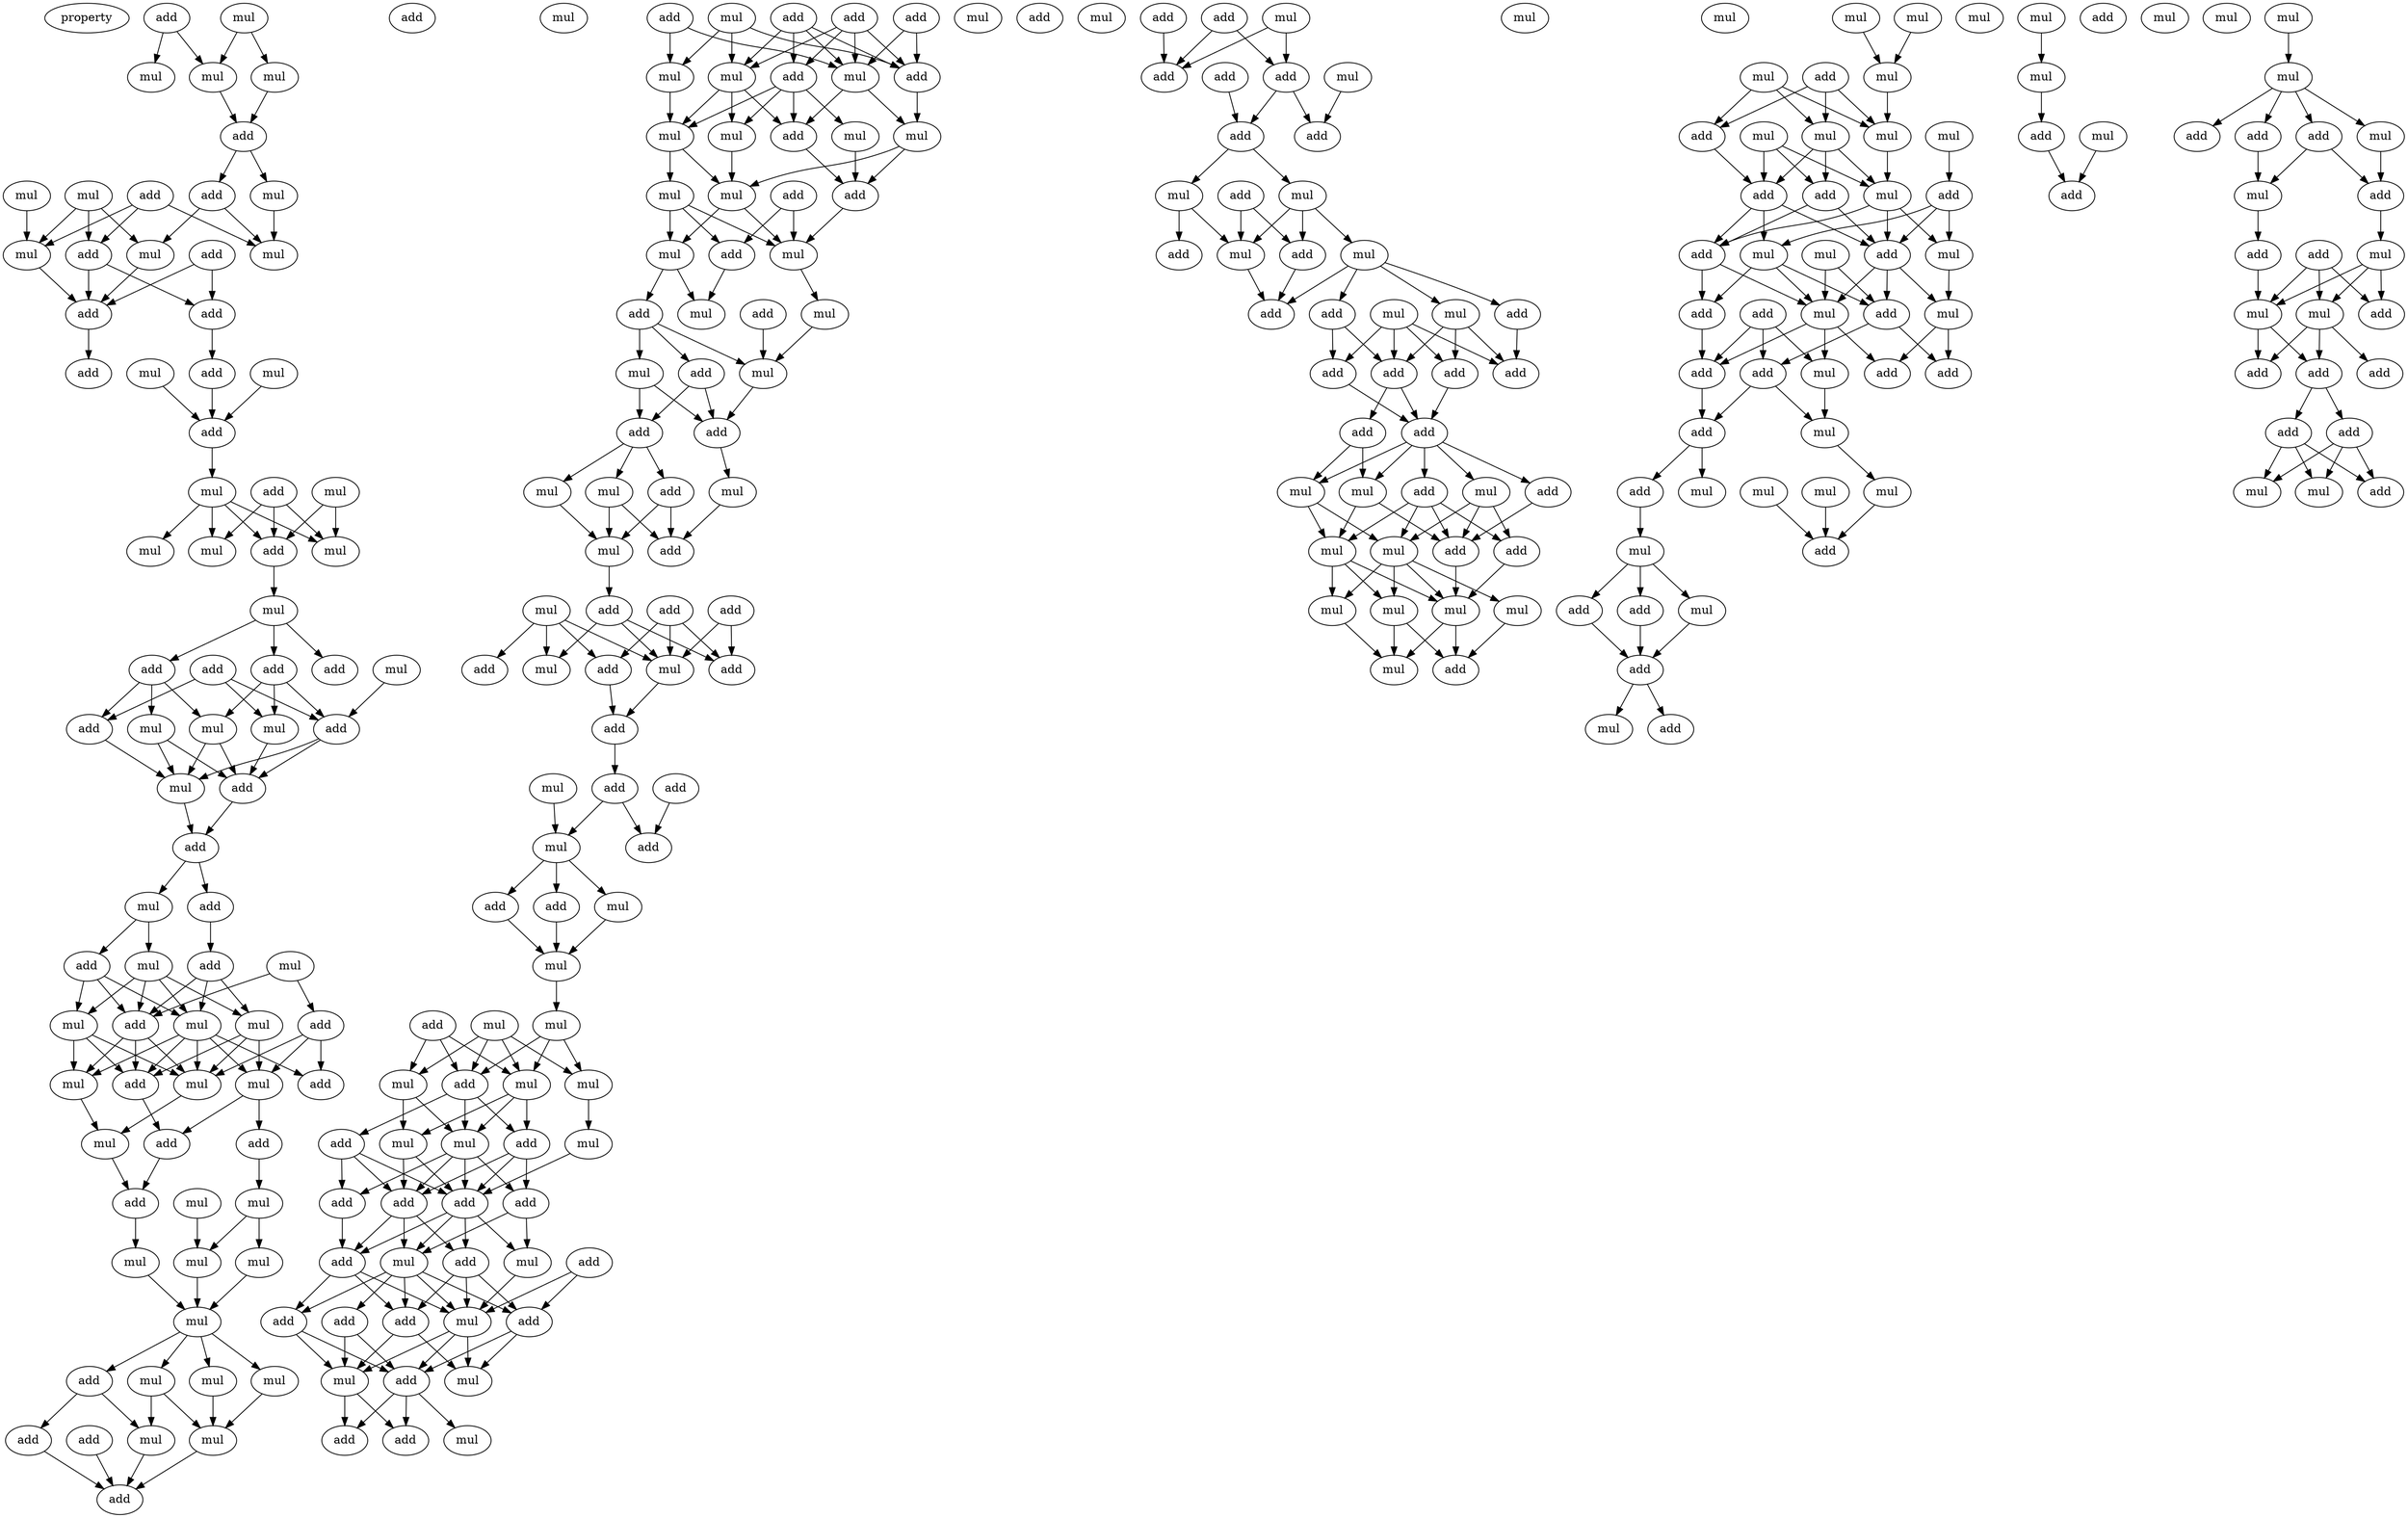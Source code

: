 digraph {
    node [fontcolor=black]
    property [mul=2,lf=1.2]
    0 [ label = add ];
    1 [ label = mul ];
    2 [ label = mul ];
    3 [ label = mul ];
    4 [ label = add ];
    5 [ label = mul ];
    6 [ label = mul ];
    7 [ label = add ];
    8 [ label = mul ];
    9 [ label = add ];
    10 [ label = mul ];
    11 [ label = add ];
    12 [ label = mul ];
    13 [ label = add ];
    14 [ label = mul ];
    15 [ label = mul ];
    16 [ label = mul ];
    17 [ label = add ];
    18 [ label = add ];
    19 [ label = add ];
    20 [ label = add ];
    21 [ label = mul ];
    22 [ label = mul ];
    23 [ label = add ];
    24 [ label = add ];
    25 [ label = mul ];
    26 [ label = add ];
    27 [ label = mul ];
    28 [ label = mul ];
    29 [ label = mul ];
    30 [ label = mul ];
    31 [ label = add ];
    32 [ label = mul ];
    33 [ label = add ];
    34 [ label = mul ];
    35 [ label = add ];
    36 [ label = add ];
    37 [ label = add ];
    38 [ label = add ];
    39 [ label = mul ];
    40 [ label = mul ];
    41 [ label = add ];
    42 [ label = mul ];
    43 [ label = add ];
    44 [ label = mul ];
    45 [ label = add ];
    46 [ label = mul ];
    47 [ label = add ];
    48 [ label = mul ];
    49 [ label = add ];
    50 [ label = add ];
    51 [ label = mul ];
    52 [ label = mul ];
    53 [ label = mul ];
    54 [ label = add ];
    55 [ label = mul ];
    56 [ label = add ];
    57 [ label = mul ];
    58 [ label = mul ];
    59 [ label = mul ];
    60 [ label = add ];
    61 [ label = add ];
    62 [ label = add ];
    63 [ label = add ];
    64 [ label = mul ];
    65 [ label = mul ];
    66 [ label = mul ];
    67 [ label = add ];
    68 [ label = mul ];
    69 [ label = mul ];
    70 [ label = mul ];
    71 [ label = mul ];
    72 [ label = mul ];
    73 [ label = mul ];
    74 [ label = mul ];
    75 [ label = add ];
    76 [ label = mul ];
    77 [ label = add ];
    78 [ label = mul ];
    79 [ label = add ];
    80 [ label = add ];
    81 [ label = add ];
    82 [ label = mul ];
    83 [ label = add ];
    84 [ label = add ];
    85 [ label = add ];
    86 [ label = mul ];
    87 [ label = add ];
    88 [ label = mul ];
    89 [ label = mul ];
    90 [ label = add ];
    91 [ label = mul ];
    92 [ label = mul ];
    93 [ label = mul ];
    94 [ label = add ];
    95 [ label = mul ];
    96 [ label = mul ];
    97 [ label = add ];
    98 [ label = mul ];
    99 [ label = add ];
    100 [ label = add ];
    101 [ label = mul ];
    102 [ label = mul ];
    103 [ label = mul ];
    104 [ label = add ];
    105 [ label = mul ];
    106 [ label = add ];
    107 [ label = mul ];
    108 [ label = mul ];
    109 [ label = add ];
    110 [ label = add ];
    111 [ label = add ];
    112 [ label = mul ];
    113 [ label = mul ];
    114 [ label = mul ];
    115 [ label = add ];
    116 [ label = mul ];
    117 [ label = add ];
    118 [ label = mul ];
    119 [ label = add ];
    120 [ label = add ];
    121 [ label = add ];
    122 [ label = add ];
    123 [ label = mul ];
    124 [ label = add ];
    125 [ label = add ];
    126 [ label = mul ];
    127 [ label = add ];
    128 [ label = add ];
    129 [ label = mul ];
    130 [ label = add ];
    131 [ label = mul ];
    132 [ label = add ];
    133 [ label = add ];
    134 [ label = add ];
    135 [ label = mul ];
    136 [ label = mul ];
    137 [ label = mul ];
    138 [ label = mul ];
    139 [ label = add ];
    140 [ label = mul ];
    141 [ label = add ];
    142 [ label = add ];
    143 [ label = mul ];
    144 [ label = mul ];
    145 [ label = mul ];
    146 [ label = add ];
    147 [ label = mul ];
    148 [ label = mul ];
    149 [ label = mul ];
    150 [ label = add ];
    151 [ label = add ];
    152 [ label = add ];
    153 [ label = add ];
    154 [ label = add ];
    155 [ label = add ];
    156 [ label = mul ];
    157 [ label = add ];
    158 [ label = add ];
    159 [ label = mul ];
    160 [ label = add ];
    161 [ label = mul ];
    162 [ label = add ];
    163 [ label = add ];
    164 [ label = add ];
    165 [ label = mul ];
    166 [ label = add ];
    167 [ label = mul ];
    168 [ label = mul ];
    169 [ label = add ];
    170 [ label = add ];
    171 [ label = mul ];
    172 [ label = mul ];
    173 [ label = add ];
    174 [ label = add ];
    175 [ label = add ];
    176 [ label = add ];
    177 [ label = mul ];
    178 [ label = add ];
    179 [ label = add ];
    180 [ label = add ];
    181 [ label = mul ];
    182 [ label = mul ];
    183 [ label = add ];
    184 [ label = mul ];
    185 [ label = mul ];
    186 [ label = add ];
    187 [ label = mul ];
    188 [ label = add ];
    189 [ label = add ];
    190 [ label = add ];
    191 [ label = add ];
    192 [ label = mul ];
    193 [ label = mul ];
    194 [ label = add ];
    195 [ label = add ];
    196 [ label = mul ];
    197 [ label = add ];
    198 [ label = add ];
    199 [ label = add ];
    200 [ label = add ];
    201 [ label = add ];
    202 [ label = add ];
    203 [ label = mul ];
    204 [ label = mul ];
    205 [ label = mul ];
    206 [ label = add ];
    207 [ label = mul ];
    208 [ label = mul ];
    209 [ label = add ];
    210 [ label = mul ];
    211 [ label = mul ];
    212 [ label = mul ];
    213 [ label = mul ];
    214 [ label = mul ];
    215 [ label = add ];
    216 [ label = mul ];
    217 [ label = mul ];
    218 [ label = mul ];
    219 [ label = mul ];
    220 [ label = add ];
    221 [ label = mul ];
    222 [ label = mul ];
    223 [ label = add ];
    224 [ label = mul ];
    225 [ label = mul ];
    226 [ label = add ];
    227 [ label = add ];
    228 [ label = add ];
    229 [ label = mul ];
    230 [ label = add ];
    231 [ label = mul ];
    232 [ label = add ];
    233 [ label = mul ];
    234 [ label = mul ];
    235 [ label = mul ];
    236 [ label = add ];
    237 [ label = mul ];
    238 [ label = add ];
    239 [ label = add ];
    240 [ label = mul ];
    241 [ label = add ];
    242 [ label = add ];
    243 [ label = add ];
    244 [ label = add ];
    245 [ label = mul ];
    246 [ label = add ];
    247 [ label = add ];
    248 [ label = mul ];
    249 [ label = mul ];
    250 [ label = mul ];
    251 [ label = mul ];
    252 [ label = add ];
    253 [ label = mul ];
    254 [ label = add ];
    255 [ label = add ];
    256 [ label = mul ];
    257 [ label = add ];
    258 [ label = mul ];
    259 [ label = mul ];
    260 [ label = add ];
    261 [ label = mul ];
    262 [ label = mul ];
    263 [ label = add ];
    264 [ label = mul ];
    265 [ label = add ];
    266 [ label = mul ];
    267 [ label = add ];
    268 [ label = mul ];
    269 [ label = mul ];
    270 [ label = mul ];
    271 [ label = add ];
    272 [ label = add ];
    273 [ label = mul ];
    274 [ label = add ];
    275 [ label = mul ];
    276 [ label = add ];
    277 [ label = mul ];
    278 [ label = add ];
    279 [ label = add ];
    280 [ label = mul ];
    281 [ label = add ];
    282 [ label = mul ];
    283 [ label = add ];
    284 [ label = add ];
    285 [ label = add ];
    286 [ label = add ];
    287 [ label = add ];
    288 [ label = mul ];
    289 [ label = mul ];
    290 [ label = add ];
    0 -> 2 [ name = 0 ];
    0 -> 5 [ name = 1 ];
    1 -> 3 [ name = 2 ];
    1 -> 5 [ name = 3 ];
    3 -> 7 [ name = 4 ];
    5 -> 7 [ name = 5 ];
    7 -> 11 [ name = 6 ];
    7 -> 12 [ name = 7 ];
    8 -> 13 [ name = 8 ];
    8 -> 14 [ name = 9 ];
    8 -> 15 [ name = 10 ];
    9 -> 13 [ name = 11 ];
    9 -> 14 [ name = 12 ];
    9 -> 16 [ name = 13 ];
    10 -> 14 [ name = 14 ];
    11 -> 15 [ name = 15 ];
    11 -> 16 [ name = 16 ];
    12 -> 16 [ name = 17 ];
    13 -> 18 [ name = 18 ];
    13 -> 19 [ name = 19 ];
    14 -> 18 [ name = 20 ];
    15 -> 18 [ name = 21 ];
    17 -> 18 [ name = 22 ];
    17 -> 19 [ name = 23 ];
    18 -> 23 [ name = 24 ];
    19 -> 20 [ name = 25 ];
    20 -> 24 [ name = 26 ];
    21 -> 24 [ name = 27 ];
    22 -> 24 [ name = 28 ];
    24 -> 25 [ name = 29 ];
    25 -> 28 [ name = 30 ];
    25 -> 29 [ name = 31 ];
    25 -> 30 [ name = 32 ];
    25 -> 31 [ name = 33 ];
    26 -> 28 [ name = 34 ];
    26 -> 30 [ name = 35 ];
    26 -> 31 [ name = 36 ];
    27 -> 30 [ name = 37 ];
    27 -> 31 [ name = 38 ];
    31 -> 32 [ name = 39 ];
    32 -> 35 [ name = 40 ];
    32 -> 36 [ name = 41 ];
    32 -> 37 [ name = 42 ];
    33 -> 38 [ name = 43 ];
    33 -> 41 [ name = 44 ];
    33 -> 42 [ name = 45 ];
    34 -> 38 [ name = 46 ];
    35 -> 39 [ name = 47 ];
    35 -> 40 [ name = 48 ];
    35 -> 41 [ name = 49 ];
    37 -> 38 [ name = 50 ];
    37 -> 40 [ name = 51 ];
    37 -> 42 [ name = 52 ];
    38 -> 43 [ name = 53 ];
    38 -> 44 [ name = 54 ];
    39 -> 43 [ name = 55 ];
    39 -> 44 [ name = 56 ];
    40 -> 43 [ name = 57 ];
    40 -> 44 [ name = 58 ];
    41 -> 44 [ name = 59 ];
    42 -> 43 [ name = 60 ];
    43 -> 45 [ name = 61 ];
    44 -> 45 [ name = 62 ];
    45 -> 46 [ name = 63 ];
    45 -> 47 [ name = 64 ];
    46 -> 50 [ name = 65 ];
    46 -> 51 [ name = 66 ];
    47 -> 49 [ name = 67 ];
    48 -> 54 [ name = 68 ];
    48 -> 56 [ name = 69 ];
    49 -> 52 [ name = 70 ];
    49 -> 53 [ name = 71 ];
    49 -> 54 [ name = 72 ];
    50 -> 53 [ name = 73 ];
    50 -> 54 [ name = 74 ];
    50 -> 55 [ name = 75 ];
    51 -> 52 [ name = 76 ];
    51 -> 53 [ name = 77 ];
    51 -> 54 [ name = 78 ];
    51 -> 55 [ name = 79 ];
    52 -> 57 [ name = 80 ];
    52 -> 58 [ name = 81 ];
    52 -> 60 [ name = 82 ];
    53 -> 57 [ name = 83 ];
    53 -> 58 [ name = 84 ];
    53 -> 59 [ name = 85 ];
    53 -> 60 [ name = 86 ];
    53 -> 61 [ name = 87 ];
    54 -> 57 [ name = 88 ];
    54 -> 59 [ name = 89 ];
    54 -> 60 [ name = 90 ];
    55 -> 57 [ name = 91 ];
    55 -> 59 [ name = 92 ];
    55 -> 60 [ name = 93 ];
    56 -> 57 [ name = 94 ];
    56 -> 58 [ name = 95 ];
    56 -> 61 [ name = 96 ];
    57 -> 64 [ name = 97 ];
    58 -> 62 [ name = 98 ];
    58 -> 63 [ name = 99 ];
    59 -> 64 [ name = 100 ];
    60 -> 62 [ name = 101 ];
    62 -> 67 [ name = 102 ];
    63 -> 66 [ name = 103 ];
    64 -> 67 [ name = 104 ];
    65 -> 70 [ name = 105 ];
    66 -> 68 [ name = 106 ];
    66 -> 70 [ name = 107 ];
    67 -> 69 [ name = 108 ];
    68 -> 71 [ name = 109 ];
    69 -> 71 [ name = 110 ];
    70 -> 71 [ name = 111 ];
    71 -> 72 [ name = 112 ];
    71 -> 73 [ name = 113 ];
    71 -> 74 [ name = 114 ];
    71 -> 75 [ name = 115 ];
    72 -> 78 [ name = 116 ];
    73 -> 78 [ name = 117 ];
    74 -> 76 [ name = 118 ];
    74 -> 78 [ name = 119 ];
    75 -> 76 [ name = 120 ];
    75 -> 79 [ name = 121 ];
    76 -> 80 [ name = 122 ];
    77 -> 80 [ name = 123 ];
    78 -> 80 [ name = 124 ];
    79 -> 80 [ name = 125 ];
    81 -> 87 [ name = 126 ];
    81 -> 89 [ name = 127 ];
    82 -> 86 [ name = 128 ];
    82 -> 87 [ name = 129 ];
    82 -> 88 [ name = 130 ];
    83 -> 87 [ name = 131 ];
    83 -> 88 [ name = 132 ];
    83 -> 89 [ name = 133 ];
    83 -> 90 [ name = 134 ];
    84 -> 86 [ name = 135 ];
    84 -> 89 [ name = 136 ];
    85 -> 87 [ name = 137 ];
    85 -> 88 [ name = 138 ];
    85 -> 89 [ name = 139 ];
    85 -> 90 [ name = 140 ];
    86 -> 93 [ name = 141 ];
    87 -> 92 [ name = 142 ];
    88 -> 93 [ name = 143 ];
    88 -> 94 [ name = 144 ];
    88 -> 95 [ name = 145 ];
    89 -> 92 [ name = 146 ];
    89 -> 94 [ name = 147 ];
    90 -> 91 [ name = 148 ];
    90 -> 93 [ name = 149 ];
    90 -> 94 [ name = 150 ];
    90 -> 95 [ name = 151 ];
    91 -> 99 [ name = 152 ];
    92 -> 98 [ name = 153 ];
    92 -> 99 [ name = 154 ];
    93 -> 96 [ name = 155 ];
    93 -> 98 [ name = 156 ];
    94 -> 99 [ name = 157 ];
    95 -> 98 [ name = 158 ];
    96 -> 100 [ name = 159 ];
    96 -> 101 [ name = 160 ];
    96 -> 102 [ name = 161 ];
    97 -> 100 [ name = 162 ];
    97 -> 101 [ name = 163 ];
    98 -> 101 [ name = 164 ];
    98 -> 102 [ name = 165 ];
    99 -> 101 [ name = 166 ];
    100 -> 103 [ name = 167 ];
    101 -> 105 [ name = 168 ];
    102 -> 103 [ name = 169 ];
    102 -> 104 [ name = 170 ];
    104 -> 107 [ name = 171 ];
    104 -> 108 [ name = 172 ];
    104 -> 109 [ name = 173 ];
    105 -> 107 [ name = 174 ];
    106 -> 107 [ name = 175 ];
    107 -> 111 [ name = 176 ];
    108 -> 110 [ name = 177 ];
    108 -> 111 [ name = 178 ];
    109 -> 110 [ name = 179 ];
    109 -> 111 [ name = 180 ];
    110 -> 112 [ name = 181 ];
    110 -> 113 [ name = 182 ];
    110 -> 115 [ name = 183 ];
    111 -> 114 [ name = 184 ];
    112 -> 116 [ name = 185 ];
    113 -> 116 [ name = 186 ];
    113 -> 117 [ name = 187 ];
    114 -> 117 [ name = 188 ];
    115 -> 116 [ name = 189 ];
    115 -> 117 [ name = 190 ];
    116 -> 119 [ name = 191 ];
    118 -> 122 [ name = 192 ];
    118 -> 123 [ name = 193 ];
    118 -> 124 [ name = 194 ];
    118 -> 126 [ name = 195 ];
    119 -> 123 [ name = 196 ];
    119 -> 125 [ name = 197 ];
    119 -> 126 [ name = 198 ];
    120 -> 125 [ name = 199 ];
    120 -> 126 [ name = 200 ];
    121 -> 124 [ name = 201 ];
    121 -> 125 [ name = 202 ];
    121 -> 126 [ name = 203 ];
    124 -> 127 [ name = 204 ];
    126 -> 127 [ name = 205 ];
    127 -> 130 [ name = 206 ];
    128 -> 132 [ name = 207 ];
    129 -> 131 [ name = 208 ];
    130 -> 131 [ name = 209 ];
    130 -> 132 [ name = 210 ];
    131 -> 133 [ name = 211 ];
    131 -> 134 [ name = 212 ];
    131 -> 136 [ name = 213 ];
    133 -> 137 [ name = 214 ];
    134 -> 137 [ name = 215 ];
    136 -> 137 [ name = 216 ];
    137 -> 140 [ name = 217 ];
    138 -> 142 [ name = 218 ];
    138 -> 143 [ name = 219 ];
    138 -> 144 [ name = 220 ];
    138 -> 145 [ name = 221 ];
    139 -> 142 [ name = 222 ];
    139 -> 144 [ name = 223 ];
    139 -> 145 [ name = 224 ];
    140 -> 142 [ name = 225 ];
    140 -> 143 [ name = 226 ];
    140 -> 144 [ name = 227 ];
    142 -> 146 [ name = 228 ];
    142 -> 148 [ name = 229 ];
    142 -> 150 [ name = 230 ];
    143 -> 147 [ name = 231 ];
    144 -> 146 [ name = 232 ];
    144 -> 148 [ name = 233 ];
    144 -> 149 [ name = 234 ];
    145 -> 148 [ name = 235 ];
    145 -> 149 [ name = 236 ];
    146 -> 151 [ name = 237 ];
    146 -> 153 [ name = 238 ];
    146 -> 154 [ name = 239 ];
    147 -> 153 [ name = 240 ];
    148 -> 151 [ name = 241 ];
    148 -> 152 [ name = 242 ];
    148 -> 153 [ name = 243 ];
    148 -> 154 [ name = 244 ];
    149 -> 151 [ name = 245 ];
    149 -> 153 [ name = 246 ];
    150 -> 151 [ name = 247 ];
    150 -> 152 [ name = 248 ];
    150 -> 153 [ name = 249 ];
    151 -> 155 [ name = 250 ];
    151 -> 156 [ name = 251 ];
    151 -> 158 [ name = 252 ];
    152 -> 155 [ name = 253 ];
    153 -> 155 [ name = 254 ];
    153 -> 156 [ name = 255 ];
    153 -> 158 [ name = 256 ];
    153 -> 159 [ name = 257 ];
    154 -> 156 [ name = 258 ];
    154 -> 159 [ name = 259 ];
    155 -> 161 [ name = 260 ];
    155 -> 162 [ name = 261 ];
    155 -> 164 [ name = 262 ];
    156 -> 160 [ name = 263 ];
    156 -> 161 [ name = 264 ];
    156 -> 162 [ name = 265 ];
    156 -> 163 [ name = 266 ];
    156 -> 164 [ name = 267 ];
    157 -> 161 [ name = 268 ];
    157 -> 163 [ name = 269 ];
    158 -> 161 [ name = 270 ];
    158 -> 162 [ name = 271 ];
    158 -> 163 [ name = 272 ];
    159 -> 161 [ name = 273 ];
    160 -> 165 [ name = 274 ];
    160 -> 166 [ name = 275 ];
    161 -> 165 [ name = 276 ];
    161 -> 166 [ name = 277 ];
    161 -> 167 [ name = 278 ];
    162 -> 165 [ name = 279 ];
    162 -> 167 [ name = 280 ];
    163 -> 166 [ name = 281 ];
    163 -> 167 [ name = 282 ];
    164 -> 165 [ name = 283 ];
    164 -> 166 [ name = 284 ];
    165 -> 169 [ name = 285 ];
    165 -> 170 [ name = 286 ];
    166 -> 168 [ name = 287 ];
    166 -> 169 [ name = 288 ];
    166 -> 170 [ name = 289 ];
    172 -> 176 [ name = 290 ];
    172 -> 178 [ name = 291 ];
    173 -> 176 [ name = 292 ];
    174 -> 176 [ name = 293 ];
    174 -> 178 [ name = 294 ];
    175 -> 179 [ name = 295 ];
    177 -> 180 [ name = 296 ];
    178 -> 179 [ name = 297 ];
    178 -> 180 [ name = 298 ];
    179 -> 182 [ name = 299 ];
    179 -> 184 [ name = 300 ];
    182 -> 185 [ name = 301 ];
    182 -> 186 [ name = 302 ];
    182 -> 187 [ name = 303 ];
    183 -> 185 [ name = 304 ];
    183 -> 186 [ name = 305 ];
    184 -> 185 [ name = 306 ];
    184 -> 188 [ name = 307 ];
    185 -> 190 [ name = 308 ];
    186 -> 190 [ name = 309 ];
    187 -> 189 [ name = 310 ];
    187 -> 190 [ name = 311 ];
    187 -> 191 [ name = 312 ];
    187 -> 192 [ name = 313 ];
    189 -> 195 [ name = 314 ];
    191 -> 197 [ name = 315 ];
    191 -> 198 [ name = 316 ];
    192 -> 194 [ name = 317 ];
    192 -> 195 [ name = 318 ];
    192 -> 197 [ name = 319 ];
    193 -> 194 [ name = 320 ];
    193 -> 195 [ name = 321 ];
    193 -> 197 [ name = 322 ];
    193 -> 198 [ name = 323 ];
    194 -> 200 [ name = 324 ];
    197 -> 199 [ name = 325 ];
    197 -> 200 [ name = 326 ];
    198 -> 200 [ name = 327 ];
    199 -> 203 [ name = 328 ];
    199 -> 204 [ name = 329 ];
    200 -> 201 [ name = 330 ];
    200 -> 202 [ name = 331 ];
    200 -> 203 [ name = 332 ];
    200 -> 204 [ name = 333 ];
    200 -> 205 [ name = 334 ];
    201 -> 206 [ name = 335 ];
    201 -> 207 [ name = 336 ];
    201 -> 208 [ name = 337 ];
    201 -> 209 [ name = 338 ];
    202 -> 209 [ name = 339 ];
    203 -> 208 [ name = 340 ];
    203 -> 209 [ name = 341 ];
    204 -> 207 [ name = 342 ];
    204 -> 208 [ name = 343 ];
    205 -> 206 [ name = 344 ];
    205 -> 207 [ name = 345 ];
    205 -> 209 [ name = 346 ];
    206 -> 212 [ name = 347 ];
    207 -> 210 [ name = 348 ];
    207 -> 211 [ name = 349 ];
    207 -> 212 [ name = 350 ];
    207 -> 213 [ name = 351 ];
    208 -> 211 [ name = 352 ];
    208 -> 212 [ name = 353 ];
    208 -> 213 [ name = 354 ];
    209 -> 212 [ name = 355 ];
    210 -> 215 [ name = 356 ];
    211 -> 214 [ name = 357 ];
    211 -> 215 [ name = 358 ];
    212 -> 214 [ name = 359 ];
    212 -> 215 [ name = 360 ];
    213 -> 214 [ name = 361 ];
    216 -> 219 [ name = 362 ];
    217 -> 219 [ name = 363 ];
    218 -> 222 [ name = 364 ];
    218 -> 223 [ name = 365 ];
    218 -> 224 [ name = 366 ];
    219 -> 224 [ name = 367 ];
    220 -> 222 [ name = 368 ];
    220 -> 223 [ name = 369 ];
    220 -> 224 [ name = 370 ];
    221 -> 226 [ name = 371 ];
    221 -> 228 [ name = 372 ];
    221 -> 229 [ name = 373 ];
    222 -> 226 [ name = 374 ];
    222 -> 228 [ name = 375 ];
    222 -> 229 [ name = 376 ];
    223 -> 226 [ name = 377 ];
    224 -> 229 [ name = 378 ];
    225 -> 227 [ name = 379 ];
    226 -> 230 [ name = 380 ];
    226 -> 232 [ name = 381 ];
    226 -> 234 [ name = 382 ];
    227 -> 232 [ name = 383 ];
    227 -> 233 [ name = 384 ];
    227 -> 234 [ name = 385 ];
    228 -> 230 [ name = 386 ];
    228 -> 232 [ name = 387 ];
    229 -> 230 [ name = 388 ];
    229 -> 232 [ name = 389 ];
    229 -> 233 [ name = 390 ];
    230 -> 236 [ name = 391 ];
    230 -> 237 [ name = 392 ];
    231 -> 237 [ name = 393 ];
    231 -> 238 [ name = 394 ];
    232 -> 235 [ name = 395 ];
    232 -> 237 [ name = 396 ];
    232 -> 238 [ name = 397 ];
    233 -> 235 [ name = 398 ];
    234 -> 236 [ name = 399 ];
    234 -> 237 [ name = 400 ];
    234 -> 238 [ name = 401 ];
    235 -> 242 [ name = 402 ];
    235 -> 243 [ name = 403 ];
    236 -> 241 [ name = 404 ];
    237 -> 240 [ name = 405 ];
    237 -> 241 [ name = 406 ];
    237 -> 242 [ name = 407 ];
    238 -> 243 [ name = 408 ];
    238 -> 244 [ name = 409 ];
    239 -> 240 [ name = 410 ];
    239 -> 241 [ name = 411 ];
    239 -> 244 [ name = 412 ];
    240 -> 245 [ name = 413 ];
    241 -> 246 [ name = 414 ];
    244 -> 245 [ name = 415 ];
    244 -> 246 [ name = 416 ];
    245 -> 251 [ name = 417 ];
    246 -> 247 [ name = 418 ];
    246 -> 250 [ name = 419 ];
    247 -> 253 [ name = 420 ];
    248 -> 252 [ name = 421 ];
    249 -> 252 [ name = 422 ];
    251 -> 252 [ name = 423 ];
    253 -> 254 [ name = 424 ];
    253 -> 255 [ name = 425 ];
    253 -> 256 [ name = 426 ];
    254 -> 257 [ name = 427 ];
    255 -> 257 [ name = 428 ];
    256 -> 257 [ name = 429 ];
    257 -> 259 [ name = 430 ];
    257 -> 260 [ name = 431 ];
    261 -> 262 [ name = 432 ];
    262 -> 263 [ name = 433 ];
    263 -> 267 [ name = 434 ];
    264 -> 267 [ name = 435 ];
    269 -> 270 [ name = 436 ];
    270 -> 271 [ name = 437 ];
    270 -> 272 [ name = 438 ];
    270 -> 273 [ name = 439 ];
    270 -> 274 [ name = 440 ];
    272 -> 275 [ name = 441 ];
    272 -> 276 [ name = 442 ];
    273 -> 276 [ name = 443 ];
    274 -> 275 [ name = 444 ];
    275 -> 279 [ name = 445 ];
    276 -> 277 [ name = 446 ];
    277 -> 280 [ name = 447 ];
    277 -> 281 [ name = 448 ];
    277 -> 282 [ name = 449 ];
    278 -> 280 [ name = 450 ];
    278 -> 281 [ name = 451 ];
    278 -> 282 [ name = 452 ];
    279 -> 280 [ name = 453 ];
    280 -> 283 [ name = 454 ];
    280 -> 285 [ name = 455 ];
    282 -> 283 [ name = 456 ];
    282 -> 284 [ name = 457 ];
    282 -> 285 [ name = 458 ];
    283 -> 286 [ name = 459 ];
    283 -> 287 [ name = 460 ];
    286 -> 288 [ name = 461 ];
    286 -> 289 [ name = 462 ];
    286 -> 290 [ name = 463 ];
    287 -> 288 [ name = 464 ];
    287 -> 289 [ name = 465 ];
    287 -> 290 [ name = 466 ];
}
